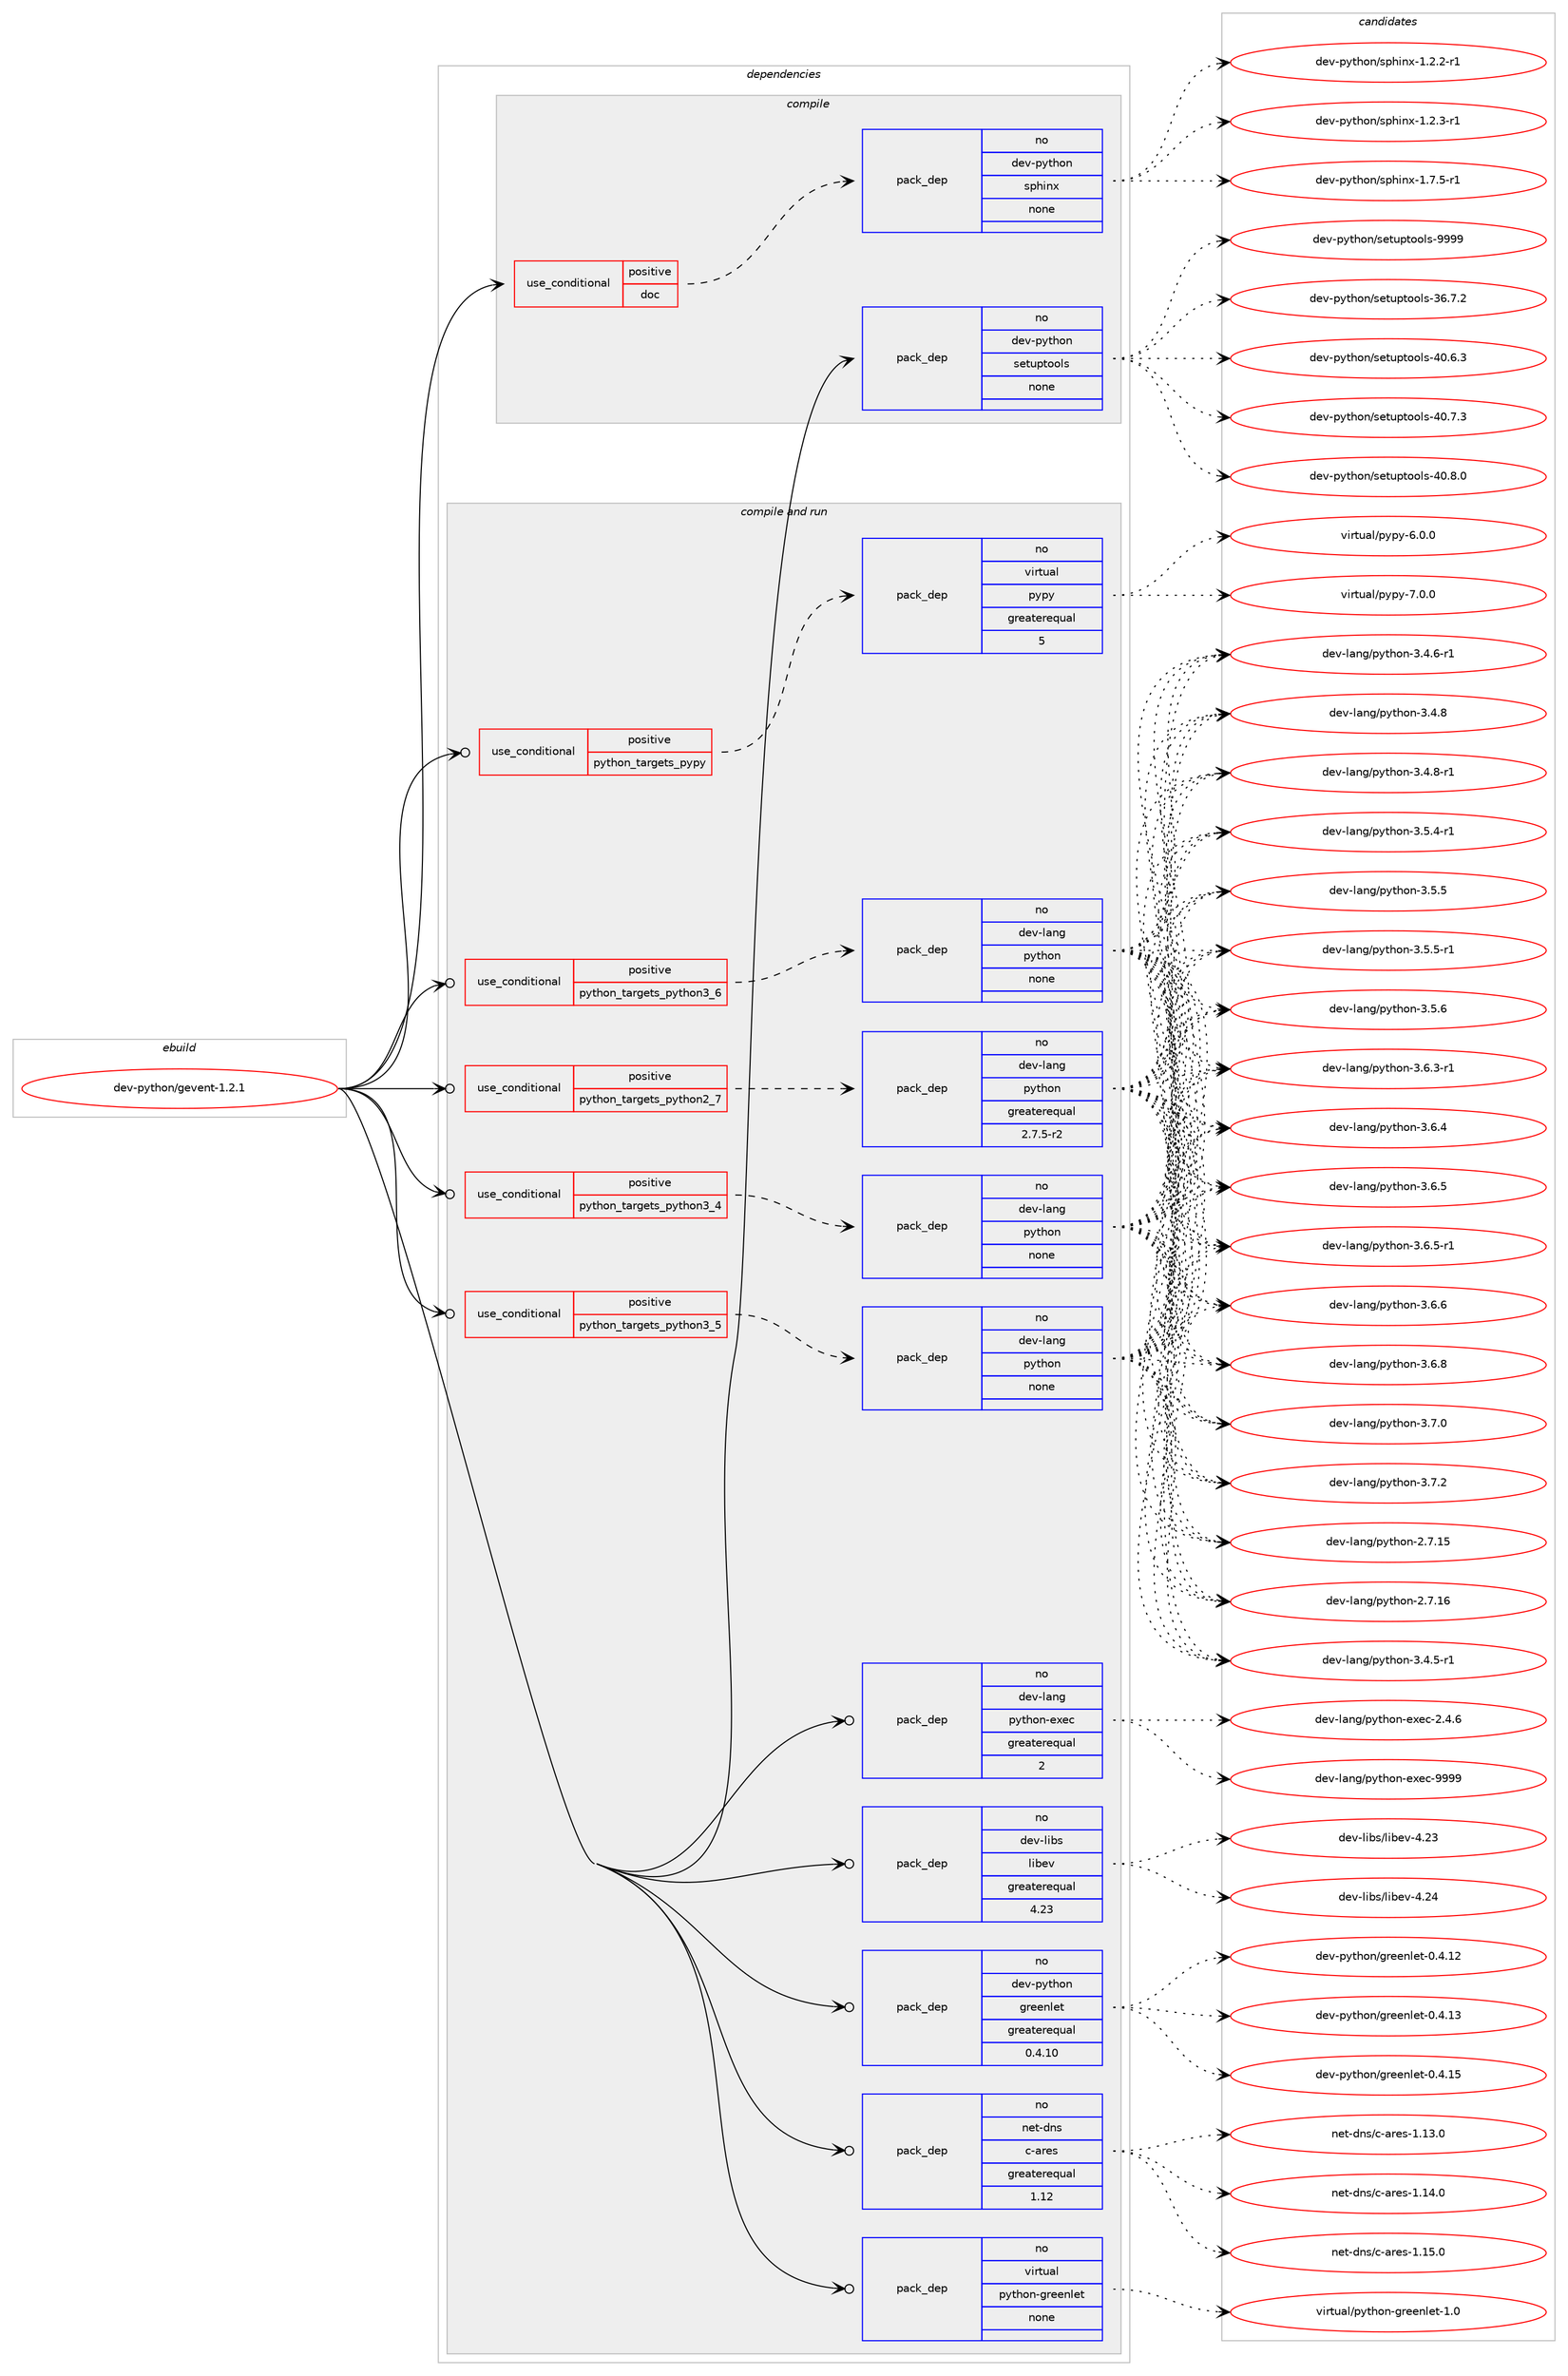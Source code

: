 digraph prolog {

# *************
# Graph options
# *************

newrank=true;
concentrate=true;
compound=true;
graph [rankdir=LR,fontname=Helvetica,fontsize=10,ranksep=1.5];#, ranksep=2.5, nodesep=0.2];
edge  [arrowhead=vee];
node  [fontname=Helvetica,fontsize=10];

# **********
# The ebuild
# **********

subgraph cluster_leftcol {
color=gray;
rank=same;
label=<<i>ebuild</i>>;
id [label="dev-python/gevent-1.2.1", color=red, width=4, href="../dev-python/gevent-1.2.1.svg"];
}

# ****************
# The dependencies
# ****************

subgraph cluster_midcol {
color=gray;
label=<<i>dependencies</i>>;
subgraph cluster_compile {
fillcolor="#eeeeee";
style=filled;
label=<<i>compile</i>>;
subgraph cond374883 {
dependency1410938 [label=<<TABLE BORDER="0" CELLBORDER="1" CELLSPACING="0" CELLPADDING="4"><TR><TD ROWSPAN="3" CELLPADDING="10">use_conditional</TD></TR><TR><TD>positive</TD></TR><TR><TD>doc</TD></TR></TABLE>>, shape=none, color=red];
subgraph pack1012796 {
dependency1410939 [label=<<TABLE BORDER="0" CELLBORDER="1" CELLSPACING="0" CELLPADDING="4" WIDTH="220"><TR><TD ROWSPAN="6" CELLPADDING="30">pack_dep</TD></TR><TR><TD WIDTH="110">no</TD></TR><TR><TD>dev-python</TD></TR><TR><TD>sphinx</TD></TR><TR><TD>none</TD></TR><TR><TD></TD></TR></TABLE>>, shape=none, color=blue];
}
dependency1410938:e -> dependency1410939:w [weight=20,style="dashed",arrowhead="vee"];
}
id:e -> dependency1410938:w [weight=20,style="solid",arrowhead="vee"];
subgraph pack1012797 {
dependency1410940 [label=<<TABLE BORDER="0" CELLBORDER="1" CELLSPACING="0" CELLPADDING="4" WIDTH="220"><TR><TD ROWSPAN="6" CELLPADDING="30">pack_dep</TD></TR><TR><TD WIDTH="110">no</TD></TR><TR><TD>dev-python</TD></TR><TR><TD>setuptools</TD></TR><TR><TD>none</TD></TR><TR><TD></TD></TR></TABLE>>, shape=none, color=blue];
}
id:e -> dependency1410940:w [weight=20,style="solid",arrowhead="vee"];
}
subgraph cluster_compileandrun {
fillcolor="#eeeeee";
style=filled;
label=<<i>compile and run</i>>;
subgraph cond374884 {
dependency1410941 [label=<<TABLE BORDER="0" CELLBORDER="1" CELLSPACING="0" CELLPADDING="4"><TR><TD ROWSPAN="3" CELLPADDING="10">use_conditional</TD></TR><TR><TD>positive</TD></TR><TR><TD>python_targets_pypy</TD></TR></TABLE>>, shape=none, color=red];
subgraph pack1012798 {
dependency1410942 [label=<<TABLE BORDER="0" CELLBORDER="1" CELLSPACING="0" CELLPADDING="4" WIDTH="220"><TR><TD ROWSPAN="6" CELLPADDING="30">pack_dep</TD></TR><TR><TD WIDTH="110">no</TD></TR><TR><TD>virtual</TD></TR><TR><TD>pypy</TD></TR><TR><TD>greaterequal</TD></TR><TR><TD>5</TD></TR></TABLE>>, shape=none, color=blue];
}
dependency1410941:e -> dependency1410942:w [weight=20,style="dashed",arrowhead="vee"];
}
id:e -> dependency1410941:w [weight=20,style="solid",arrowhead="odotvee"];
subgraph cond374885 {
dependency1410943 [label=<<TABLE BORDER="0" CELLBORDER="1" CELLSPACING="0" CELLPADDING="4"><TR><TD ROWSPAN="3" CELLPADDING="10">use_conditional</TD></TR><TR><TD>positive</TD></TR><TR><TD>python_targets_python2_7</TD></TR></TABLE>>, shape=none, color=red];
subgraph pack1012799 {
dependency1410944 [label=<<TABLE BORDER="0" CELLBORDER="1" CELLSPACING="0" CELLPADDING="4" WIDTH="220"><TR><TD ROWSPAN="6" CELLPADDING="30">pack_dep</TD></TR><TR><TD WIDTH="110">no</TD></TR><TR><TD>dev-lang</TD></TR><TR><TD>python</TD></TR><TR><TD>greaterequal</TD></TR><TR><TD>2.7.5-r2</TD></TR></TABLE>>, shape=none, color=blue];
}
dependency1410943:e -> dependency1410944:w [weight=20,style="dashed",arrowhead="vee"];
}
id:e -> dependency1410943:w [weight=20,style="solid",arrowhead="odotvee"];
subgraph cond374886 {
dependency1410945 [label=<<TABLE BORDER="0" CELLBORDER="1" CELLSPACING="0" CELLPADDING="4"><TR><TD ROWSPAN="3" CELLPADDING="10">use_conditional</TD></TR><TR><TD>positive</TD></TR><TR><TD>python_targets_python3_4</TD></TR></TABLE>>, shape=none, color=red];
subgraph pack1012800 {
dependency1410946 [label=<<TABLE BORDER="0" CELLBORDER="1" CELLSPACING="0" CELLPADDING="4" WIDTH="220"><TR><TD ROWSPAN="6" CELLPADDING="30">pack_dep</TD></TR><TR><TD WIDTH="110">no</TD></TR><TR><TD>dev-lang</TD></TR><TR><TD>python</TD></TR><TR><TD>none</TD></TR><TR><TD></TD></TR></TABLE>>, shape=none, color=blue];
}
dependency1410945:e -> dependency1410946:w [weight=20,style="dashed",arrowhead="vee"];
}
id:e -> dependency1410945:w [weight=20,style="solid",arrowhead="odotvee"];
subgraph cond374887 {
dependency1410947 [label=<<TABLE BORDER="0" CELLBORDER="1" CELLSPACING="0" CELLPADDING="4"><TR><TD ROWSPAN="3" CELLPADDING="10">use_conditional</TD></TR><TR><TD>positive</TD></TR><TR><TD>python_targets_python3_5</TD></TR></TABLE>>, shape=none, color=red];
subgraph pack1012801 {
dependency1410948 [label=<<TABLE BORDER="0" CELLBORDER="1" CELLSPACING="0" CELLPADDING="4" WIDTH="220"><TR><TD ROWSPAN="6" CELLPADDING="30">pack_dep</TD></TR><TR><TD WIDTH="110">no</TD></TR><TR><TD>dev-lang</TD></TR><TR><TD>python</TD></TR><TR><TD>none</TD></TR><TR><TD></TD></TR></TABLE>>, shape=none, color=blue];
}
dependency1410947:e -> dependency1410948:w [weight=20,style="dashed",arrowhead="vee"];
}
id:e -> dependency1410947:w [weight=20,style="solid",arrowhead="odotvee"];
subgraph cond374888 {
dependency1410949 [label=<<TABLE BORDER="0" CELLBORDER="1" CELLSPACING="0" CELLPADDING="4"><TR><TD ROWSPAN="3" CELLPADDING="10">use_conditional</TD></TR><TR><TD>positive</TD></TR><TR><TD>python_targets_python3_6</TD></TR></TABLE>>, shape=none, color=red];
subgraph pack1012802 {
dependency1410950 [label=<<TABLE BORDER="0" CELLBORDER="1" CELLSPACING="0" CELLPADDING="4" WIDTH="220"><TR><TD ROWSPAN="6" CELLPADDING="30">pack_dep</TD></TR><TR><TD WIDTH="110">no</TD></TR><TR><TD>dev-lang</TD></TR><TR><TD>python</TD></TR><TR><TD>none</TD></TR><TR><TD></TD></TR></TABLE>>, shape=none, color=blue];
}
dependency1410949:e -> dependency1410950:w [weight=20,style="dashed",arrowhead="vee"];
}
id:e -> dependency1410949:w [weight=20,style="solid",arrowhead="odotvee"];
subgraph pack1012803 {
dependency1410951 [label=<<TABLE BORDER="0" CELLBORDER="1" CELLSPACING="0" CELLPADDING="4" WIDTH="220"><TR><TD ROWSPAN="6" CELLPADDING="30">pack_dep</TD></TR><TR><TD WIDTH="110">no</TD></TR><TR><TD>dev-lang</TD></TR><TR><TD>python-exec</TD></TR><TR><TD>greaterequal</TD></TR><TR><TD>2</TD></TR></TABLE>>, shape=none, color=blue];
}
id:e -> dependency1410951:w [weight=20,style="solid",arrowhead="odotvee"];
subgraph pack1012804 {
dependency1410952 [label=<<TABLE BORDER="0" CELLBORDER="1" CELLSPACING="0" CELLPADDING="4" WIDTH="220"><TR><TD ROWSPAN="6" CELLPADDING="30">pack_dep</TD></TR><TR><TD WIDTH="110">no</TD></TR><TR><TD>dev-libs</TD></TR><TR><TD>libev</TD></TR><TR><TD>greaterequal</TD></TR><TR><TD>4.23</TD></TR></TABLE>>, shape=none, color=blue];
}
id:e -> dependency1410952:w [weight=20,style="solid",arrowhead="odotvee"];
subgraph pack1012805 {
dependency1410953 [label=<<TABLE BORDER="0" CELLBORDER="1" CELLSPACING="0" CELLPADDING="4" WIDTH="220"><TR><TD ROWSPAN="6" CELLPADDING="30">pack_dep</TD></TR><TR><TD WIDTH="110">no</TD></TR><TR><TD>dev-python</TD></TR><TR><TD>greenlet</TD></TR><TR><TD>greaterequal</TD></TR><TR><TD>0.4.10</TD></TR></TABLE>>, shape=none, color=blue];
}
id:e -> dependency1410953:w [weight=20,style="solid",arrowhead="odotvee"];
subgraph pack1012806 {
dependency1410954 [label=<<TABLE BORDER="0" CELLBORDER="1" CELLSPACING="0" CELLPADDING="4" WIDTH="220"><TR><TD ROWSPAN="6" CELLPADDING="30">pack_dep</TD></TR><TR><TD WIDTH="110">no</TD></TR><TR><TD>net-dns</TD></TR><TR><TD>c-ares</TD></TR><TR><TD>greaterequal</TD></TR><TR><TD>1.12</TD></TR></TABLE>>, shape=none, color=blue];
}
id:e -> dependency1410954:w [weight=20,style="solid",arrowhead="odotvee"];
subgraph pack1012807 {
dependency1410955 [label=<<TABLE BORDER="0" CELLBORDER="1" CELLSPACING="0" CELLPADDING="4" WIDTH="220"><TR><TD ROWSPAN="6" CELLPADDING="30">pack_dep</TD></TR><TR><TD WIDTH="110">no</TD></TR><TR><TD>virtual</TD></TR><TR><TD>python-greenlet</TD></TR><TR><TD>none</TD></TR><TR><TD></TD></TR></TABLE>>, shape=none, color=blue];
}
id:e -> dependency1410955:w [weight=20,style="solid",arrowhead="odotvee"];
}
subgraph cluster_run {
fillcolor="#eeeeee";
style=filled;
label=<<i>run</i>>;
}
}

# **************
# The candidates
# **************

subgraph cluster_choices {
rank=same;
color=gray;
label=<<i>candidates</i>>;

subgraph choice1012796 {
color=black;
nodesep=1;
choice10010111845112121116104111110471151121041051101204549465046504511449 [label="dev-python/sphinx-1.2.2-r1", color=red, width=4,href="../dev-python/sphinx-1.2.2-r1.svg"];
choice10010111845112121116104111110471151121041051101204549465046514511449 [label="dev-python/sphinx-1.2.3-r1", color=red, width=4,href="../dev-python/sphinx-1.2.3-r1.svg"];
choice10010111845112121116104111110471151121041051101204549465546534511449 [label="dev-python/sphinx-1.7.5-r1", color=red, width=4,href="../dev-python/sphinx-1.7.5-r1.svg"];
dependency1410939:e -> choice10010111845112121116104111110471151121041051101204549465046504511449:w [style=dotted,weight="100"];
dependency1410939:e -> choice10010111845112121116104111110471151121041051101204549465046514511449:w [style=dotted,weight="100"];
dependency1410939:e -> choice10010111845112121116104111110471151121041051101204549465546534511449:w [style=dotted,weight="100"];
}
subgraph choice1012797 {
color=black;
nodesep=1;
choice100101118451121211161041111104711510111611711211611111110811545515446554650 [label="dev-python/setuptools-36.7.2", color=red, width=4,href="../dev-python/setuptools-36.7.2.svg"];
choice100101118451121211161041111104711510111611711211611111110811545524846544651 [label="dev-python/setuptools-40.6.3", color=red, width=4,href="../dev-python/setuptools-40.6.3.svg"];
choice100101118451121211161041111104711510111611711211611111110811545524846554651 [label="dev-python/setuptools-40.7.3", color=red, width=4,href="../dev-python/setuptools-40.7.3.svg"];
choice100101118451121211161041111104711510111611711211611111110811545524846564648 [label="dev-python/setuptools-40.8.0", color=red, width=4,href="../dev-python/setuptools-40.8.0.svg"];
choice10010111845112121116104111110471151011161171121161111111081154557575757 [label="dev-python/setuptools-9999", color=red, width=4,href="../dev-python/setuptools-9999.svg"];
dependency1410940:e -> choice100101118451121211161041111104711510111611711211611111110811545515446554650:w [style=dotted,weight="100"];
dependency1410940:e -> choice100101118451121211161041111104711510111611711211611111110811545524846544651:w [style=dotted,weight="100"];
dependency1410940:e -> choice100101118451121211161041111104711510111611711211611111110811545524846554651:w [style=dotted,weight="100"];
dependency1410940:e -> choice100101118451121211161041111104711510111611711211611111110811545524846564648:w [style=dotted,weight="100"];
dependency1410940:e -> choice10010111845112121116104111110471151011161171121161111111081154557575757:w [style=dotted,weight="100"];
}
subgraph choice1012798 {
color=black;
nodesep=1;
choice1181051141161179710847112121112121455446484648 [label="virtual/pypy-6.0.0", color=red, width=4,href="../virtual/pypy-6.0.0.svg"];
choice1181051141161179710847112121112121455546484648 [label="virtual/pypy-7.0.0", color=red, width=4,href="../virtual/pypy-7.0.0.svg"];
dependency1410942:e -> choice1181051141161179710847112121112121455446484648:w [style=dotted,weight="100"];
dependency1410942:e -> choice1181051141161179710847112121112121455546484648:w [style=dotted,weight="100"];
}
subgraph choice1012799 {
color=black;
nodesep=1;
choice10010111845108971101034711212111610411111045504655464953 [label="dev-lang/python-2.7.15", color=red, width=4,href="../dev-lang/python-2.7.15.svg"];
choice10010111845108971101034711212111610411111045504655464954 [label="dev-lang/python-2.7.16", color=red, width=4,href="../dev-lang/python-2.7.16.svg"];
choice1001011184510897110103471121211161041111104551465246534511449 [label="dev-lang/python-3.4.5-r1", color=red, width=4,href="../dev-lang/python-3.4.5-r1.svg"];
choice1001011184510897110103471121211161041111104551465246544511449 [label="dev-lang/python-3.4.6-r1", color=red, width=4,href="../dev-lang/python-3.4.6-r1.svg"];
choice100101118451089711010347112121116104111110455146524656 [label="dev-lang/python-3.4.8", color=red, width=4,href="../dev-lang/python-3.4.8.svg"];
choice1001011184510897110103471121211161041111104551465246564511449 [label="dev-lang/python-3.4.8-r1", color=red, width=4,href="../dev-lang/python-3.4.8-r1.svg"];
choice1001011184510897110103471121211161041111104551465346524511449 [label="dev-lang/python-3.5.4-r1", color=red, width=4,href="../dev-lang/python-3.5.4-r1.svg"];
choice100101118451089711010347112121116104111110455146534653 [label="dev-lang/python-3.5.5", color=red, width=4,href="../dev-lang/python-3.5.5.svg"];
choice1001011184510897110103471121211161041111104551465346534511449 [label="dev-lang/python-3.5.5-r1", color=red, width=4,href="../dev-lang/python-3.5.5-r1.svg"];
choice100101118451089711010347112121116104111110455146534654 [label="dev-lang/python-3.5.6", color=red, width=4,href="../dev-lang/python-3.5.6.svg"];
choice1001011184510897110103471121211161041111104551465446514511449 [label="dev-lang/python-3.6.3-r1", color=red, width=4,href="../dev-lang/python-3.6.3-r1.svg"];
choice100101118451089711010347112121116104111110455146544652 [label="dev-lang/python-3.6.4", color=red, width=4,href="../dev-lang/python-3.6.4.svg"];
choice100101118451089711010347112121116104111110455146544653 [label="dev-lang/python-3.6.5", color=red, width=4,href="../dev-lang/python-3.6.5.svg"];
choice1001011184510897110103471121211161041111104551465446534511449 [label="dev-lang/python-3.6.5-r1", color=red, width=4,href="../dev-lang/python-3.6.5-r1.svg"];
choice100101118451089711010347112121116104111110455146544654 [label="dev-lang/python-3.6.6", color=red, width=4,href="../dev-lang/python-3.6.6.svg"];
choice100101118451089711010347112121116104111110455146544656 [label="dev-lang/python-3.6.8", color=red, width=4,href="../dev-lang/python-3.6.8.svg"];
choice100101118451089711010347112121116104111110455146554648 [label="dev-lang/python-3.7.0", color=red, width=4,href="../dev-lang/python-3.7.0.svg"];
choice100101118451089711010347112121116104111110455146554650 [label="dev-lang/python-3.7.2", color=red, width=4,href="../dev-lang/python-3.7.2.svg"];
dependency1410944:e -> choice10010111845108971101034711212111610411111045504655464953:w [style=dotted,weight="100"];
dependency1410944:e -> choice10010111845108971101034711212111610411111045504655464954:w [style=dotted,weight="100"];
dependency1410944:e -> choice1001011184510897110103471121211161041111104551465246534511449:w [style=dotted,weight="100"];
dependency1410944:e -> choice1001011184510897110103471121211161041111104551465246544511449:w [style=dotted,weight="100"];
dependency1410944:e -> choice100101118451089711010347112121116104111110455146524656:w [style=dotted,weight="100"];
dependency1410944:e -> choice1001011184510897110103471121211161041111104551465246564511449:w [style=dotted,weight="100"];
dependency1410944:e -> choice1001011184510897110103471121211161041111104551465346524511449:w [style=dotted,weight="100"];
dependency1410944:e -> choice100101118451089711010347112121116104111110455146534653:w [style=dotted,weight="100"];
dependency1410944:e -> choice1001011184510897110103471121211161041111104551465346534511449:w [style=dotted,weight="100"];
dependency1410944:e -> choice100101118451089711010347112121116104111110455146534654:w [style=dotted,weight="100"];
dependency1410944:e -> choice1001011184510897110103471121211161041111104551465446514511449:w [style=dotted,weight="100"];
dependency1410944:e -> choice100101118451089711010347112121116104111110455146544652:w [style=dotted,weight="100"];
dependency1410944:e -> choice100101118451089711010347112121116104111110455146544653:w [style=dotted,weight="100"];
dependency1410944:e -> choice1001011184510897110103471121211161041111104551465446534511449:w [style=dotted,weight="100"];
dependency1410944:e -> choice100101118451089711010347112121116104111110455146544654:w [style=dotted,weight="100"];
dependency1410944:e -> choice100101118451089711010347112121116104111110455146544656:w [style=dotted,weight="100"];
dependency1410944:e -> choice100101118451089711010347112121116104111110455146554648:w [style=dotted,weight="100"];
dependency1410944:e -> choice100101118451089711010347112121116104111110455146554650:w [style=dotted,weight="100"];
}
subgraph choice1012800 {
color=black;
nodesep=1;
choice10010111845108971101034711212111610411111045504655464953 [label="dev-lang/python-2.7.15", color=red, width=4,href="../dev-lang/python-2.7.15.svg"];
choice10010111845108971101034711212111610411111045504655464954 [label="dev-lang/python-2.7.16", color=red, width=4,href="../dev-lang/python-2.7.16.svg"];
choice1001011184510897110103471121211161041111104551465246534511449 [label="dev-lang/python-3.4.5-r1", color=red, width=4,href="../dev-lang/python-3.4.5-r1.svg"];
choice1001011184510897110103471121211161041111104551465246544511449 [label="dev-lang/python-3.4.6-r1", color=red, width=4,href="../dev-lang/python-3.4.6-r1.svg"];
choice100101118451089711010347112121116104111110455146524656 [label="dev-lang/python-3.4.8", color=red, width=4,href="../dev-lang/python-3.4.8.svg"];
choice1001011184510897110103471121211161041111104551465246564511449 [label="dev-lang/python-3.4.8-r1", color=red, width=4,href="../dev-lang/python-3.4.8-r1.svg"];
choice1001011184510897110103471121211161041111104551465346524511449 [label="dev-lang/python-3.5.4-r1", color=red, width=4,href="../dev-lang/python-3.5.4-r1.svg"];
choice100101118451089711010347112121116104111110455146534653 [label="dev-lang/python-3.5.5", color=red, width=4,href="../dev-lang/python-3.5.5.svg"];
choice1001011184510897110103471121211161041111104551465346534511449 [label="dev-lang/python-3.5.5-r1", color=red, width=4,href="../dev-lang/python-3.5.5-r1.svg"];
choice100101118451089711010347112121116104111110455146534654 [label="dev-lang/python-3.5.6", color=red, width=4,href="../dev-lang/python-3.5.6.svg"];
choice1001011184510897110103471121211161041111104551465446514511449 [label="dev-lang/python-3.6.3-r1", color=red, width=4,href="../dev-lang/python-3.6.3-r1.svg"];
choice100101118451089711010347112121116104111110455146544652 [label="dev-lang/python-3.6.4", color=red, width=4,href="../dev-lang/python-3.6.4.svg"];
choice100101118451089711010347112121116104111110455146544653 [label="dev-lang/python-3.6.5", color=red, width=4,href="../dev-lang/python-3.6.5.svg"];
choice1001011184510897110103471121211161041111104551465446534511449 [label="dev-lang/python-3.6.5-r1", color=red, width=4,href="../dev-lang/python-3.6.5-r1.svg"];
choice100101118451089711010347112121116104111110455146544654 [label="dev-lang/python-3.6.6", color=red, width=4,href="../dev-lang/python-3.6.6.svg"];
choice100101118451089711010347112121116104111110455146544656 [label="dev-lang/python-3.6.8", color=red, width=4,href="../dev-lang/python-3.6.8.svg"];
choice100101118451089711010347112121116104111110455146554648 [label="dev-lang/python-3.7.0", color=red, width=4,href="../dev-lang/python-3.7.0.svg"];
choice100101118451089711010347112121116104111110455146554650 [label="dev-lang/python-3.7.2", color=red, width=4,href="../dev-lang/python-3.7.2.svg"];
dependency1410946:e -> choice10010111845108971101034711212111610411111045504655464953:w [style=dotted,weight="100"];
dependency1410946:e -> choice10010111845108971101034711212111610411111045504655464954:w [style=dotted,weight="100"];
dependency1410946:e -> choice1001011184510897110103471121211161041111104551465246534511449:w [style=dotted,weight="100"];
dependency1410946:e -> choice1001011184510897110103471121211161041111104551465246544511449:w [style=dotted,weight="100"];
dependency1410946:e -> choice100101118451089711010347112121116104111110455146524656:w [style=dotted,weight="100"];
dependency1410946:e -> choice1001011184510897110103471121211161041111104551465246564511449:w [style=dotted,weight="100"];
dependency1410946:e -> choice1001011184510897110103471121211161041111104551465346524511449:w [style=dotted,weight="100"];
dependency1410946:e -> choice100101118451089711010347112121116104111110455146534653:w [style=dotted,weight="100"];
dependency1410946:e -> choice1001011184510897110103471121211161041111104551465346534511449:w [style=dotted,weight="100"];
dependency1410946:e -> choice100101118451089711010347112121116104111110455146534654:w [style=dotted,weight="100"];
dependency1410946:e -> choice1001011184510897110103471121211161041111104551465446514511449:w [style=dotted,weight="100"];
dependency1410946:e -> choice100101118451089711010347112121116104111110455146544652:w [style=dotted,weight="100"];
dependency1410946:e -> choice100101118451089711010347112121116104111110455146544653:w [style=dotted,weight="100"];
dependency1410946:e -> choice1001011184510897110103471121211161041111104551465446534511449:w [style=dotted,weight="100"];
dependency1410946:e -> choice100101118451089711010347112121116104111110455146544654:w [style=dotted,weight="100"];
dependency1410946:e -> choice100101118451089711010347112121116104111110455146544656:w [style=dotted,weight="100"];
dependency1410946:e -> choice100101118451089711010347112121116104111110455146554648:w [style=dotted,weight="100"];
dependency1410946:e -> choice100101118451089711010347112121116104111110455146554650:w [style=dotted,weight="100"];
}
subgraph choice1012801 {
color=black;
nodesep=1;
choice10010111845108971101034711212111610411111045504655464953 [label="dev-lang/python-2.7.15", color=red, width=4,href="../dev-lang/python-2.7.15.svg"];
choice10010111845108971101034711212111610411111045504655464954 [label="dev-lang/python-2.7.16", color=red, width=4,href="../dev-lang/python-2.7.16.svg"];
choice1001011184510897110103471121211161041111104551465246534511449 [label="dev-lang/python-3.4.5-r1", color=red, width=4,href="../dev-lang/python-3.4.5-r1.svg"];
choice1001011184510897110103471121211161041111104551465246544511449 [label="dev-lang/python-3.4.6-r1", color=red, width=4,href="../dev-lang/python-3.4.6-r1.svg"];
choice100101118451089711010347112121116104111110455146524656 [label="dev-lang/python-3.4.8", color=red, width=4,href="../dev-lang/python-3.4.8.svg"];
choice1001011184510897110103471121211161041111104551465246564511449 [label="dev-lang/python-3.4.8-r1", color=red, width=4,href="../dev-lang/python-3.4.8-r1.svg"];
choice1001011184510897110103471121211161041111104551465346524511449 [label="dev-lang/python-3.5.4-r1", color=red, width=4,href="../dev-lang/python-3.5.4-r1.svg"];
choice100101118451089711010347112121116104111110455146534653 [label="dev-lang/python-3.5.5", color=red, width=4,href="../dev-lang/python-3.5.5.svg"];
choice1001011184510897110103471121211161041111104551465346534511449 [label="dev-lang/python-3.5.5-r1", color=red, width=4,href="../dev-lang/python-3.5.5-r1.svg"];
choice100101118451089711010347112121116104111110455146534654 [label="dev-lang/python-3.5.6", color=red, width=4,href="../dev-lang/python-3.5.6.svg"];
choice1001011184510897110103471121211161041111104551465446514511449 [label="dev-lang/python-3.6.3-r1", color=red, width=4,href="../dev-lang/python-3.6.3-r1.svg"];
choice100101118451089711010347112121116104111110455146544652 [label="dev-lang/python-3.6.4", color=red, width=4,href="../dev-lang/python-3.6.4.svg"];
choice100101118451089711010347112121116104111110455146544653 [label="dev-lang/python-3.6.5", color=red, width=4,href="../dev-lang/python-3.6.5.svg"];
choice1001011184510897110103471121211161041111104551465446534511449 [label="dev-lang/python-3.6.5-r1", color=red, width=4,href="../dev-lang/python-3.6.5-r1.svg"];
choice100101118451089711010347112121116104111110455146544654 [label="dev-lang/python-3.6.6", color=red, width=4,href="../dev-lang/python-3.6.6.svg"];
choice100101118451089711010347112121116104111110455146544656 [label="dev-lang/python-3.6.8", color=red, width=4,href="../dev-lang/python-3.6.8.svg"];
choice100101118451089711010347112121116104111110455146554648 [label="dev-lang/python-3.7.0", color=red, width=4,href="../dev-lang/python-3.7.0.svg"];
choice100101118451089711010347112121116104111110455146554650 [label="dev-lang/python-3.7.2", color=red, width=4,href="../dev-lang/python-3.7.2.svg"];
dependency1410948:e -> choice10010111845108971101034711212111610411111045504655464953:w [style=dotted,weight="100"];
dependency1410948:e -> choice10010111845108971101034711212111610411111045504655464954:w [style=dotted,weight="100"];
dependency1410948:e -> choice1001011184510897110103471121211161041111104551465246534511449:w [style=dotted,weight="100"];
dependency1410948:e -> choice1001011184510897110103471121211161041111104551465246544511449:w [style=dotted,weight="100"];
dependency1410948:e -> choice100101118451089711010347112121116104111110455146524656:w [style=dotted,weight="100"];
dependency1410948:e -> choice1001011184510897110103471121211161041111104551465246564511449:w [style=dotted,weight="100"];
dependency1410948:e -> choice1001011184510897110103471121211161041111104551465346524511449:w [style=dotted,weight="100"];
dependency1410948:e -> choice100101118451089711010347112121116104111110455146534653:w [style=dotted,weight="100"];
dependency1410948:e -> choice1001011184510897110103471121211161041111104551465346534511449:w [style=dotted,weight="100"];
dependency1410948:e -> choice100101118451089711010347112121116104111110455146534654:w [style=dotted,weight="100"];
dependency1410948:e -> choice1001011184510897110103471121211161041111104551465446514511449:w [style=dotted,weight="100"];
dependency1410948:e -> choice100101118451089711010347112121116104111110455146544652:w [style=dotted,weight="100"];
dependency1410948:e -> choice100101118451089711010347112121116104111110455146544653:w [style=dotted,weight="100"];
dependency1410948:e -> choice1001011184510897110103471121211161041111104551465446534511449:w [style=dotted,weight="100"];
dependency1410948:e -> choice100101118451089711010347112121116104111110455146544654:w [style=dotted,weight="100"];
dependency1410948:e -> choice100101118451089711010347112121116104111110455146544656:w [style=dotted,weight="100"];
dependency1410948:e -> choice100101118451089711010347112121116104111110455146554648:w [style=dotted,weight="100"];
dependency1410948:e -> choice100101118451089711010347112121116104111110455146554650:w [style=dotted,weight="100"];
}
subgraph choice1012802 {
color=black;
nodesep=1;
choice10010111845108971101034711212111610411111045504655464953 [label="dev-lang/python-2.7.15", color=red, width=4,href="../dev-lang/python-2.7.15.svg"];
choice10010111845108971101034711212111610411111045504655464954 [label="dev-lang/python-2.7.16", color=red, width=4,href="../dev-lang/python-2.7.16.svg"];
choice1001011184510897110103471121211161041111104551465246534511449 [label="dev-lang/python-3.4.5-r1", color=red, width=4,href="../dev-lang/python-3.4.5-r1.svg"];
choice1001011184510897110103471121211161041111104551465246544511449 [label="dev-lang/python-3.4.6-r1", color=red, width=4,href="../dev-lang/python-3.4.6-r1.svg"];
choice100101118451089711010347112121116104111110455146524656 [label="dev-lang/python-3.4.8", color=red, width=4,href="../dev-lang/python-3.4.8.svg"];
choice1001011184510897110103471121211161041111104551465246564511449 [label="dev-lang/python-3.4.8-r1", color=red, width=4,href="../dev-lang/python-3.4.8-r1.svg"];
choice1001011184510897110103471121211161041111104551465346524511449 [label="dev-lang/python-3.5.4-r1", color=red, width=4,href="../dev-lang/python-3.5.4-r1.svg"];
choice100101118451089711010347112121116104111110455146534653 [label="dev-lang/python-3.5.5", color=red, width=4,href="../dev-lang/python-3.5.5.svg"];
choice1001011184510897110103471121211161041111104551465346534511449 [label="dev-lang/python-3.5.5-r1", color=red, width=4,href="../dev-lang/python-3.5.5-r1.svg"];
choice100101118451089711010347112121116104111110455146534654 [label="dev-lang/python-3.5.6", color=red, width=4,href="../dev-lang/python-3.5.6.svg"];
choice1001011184510897110103471121211161041111104551465446514511449 [label="dev-lang/python-3.6.3-r1", color=red, width=4,href="../dev-lang/python-3.6.3-r1.svg"];
choice100101118451089711010347112121116104111110455146544652 [label="dev-lang/python-3.6.4", color=red, width=4,href="../dev-lang/python-3.6.4.svg"];
choice100101118451089711010347112121116104111110455146544653 [label="dev-lang/python-3.6.5", color=red, width=4,href="../dev-lang/python-3.6.5.svg"];
choice1001011184510897110103471121211161041111104551465446534511449 [label="dev-lang/python-3.6.5-r1", color=red, width=4,href="../dev-lang/python-3.6.5-r1.svg"];
choice100101118451089711010347112121116104111110455146544654 [label="dev-lang/python-3.6.6", color=red, width=4,href="../dev-lang/python-3.6.6.svg"];
choice100101118451089711010347112121116104111110455146544656 [label="dev-lang/python-3.6.8", color=red, width=4,href="../dev-lang/python-3.6.8.svg"];
choice100101118451089711010347112121116104111110455146554648 [label="dev-lang/python-3.7.0", color=red, width=4,href="../dev-lang/python-3.7.0.svg"];
choice100101118451089711010347112121116104111110455146554650 [label="dev-lang/python-3.7.2", color=red, width=4,href="../dev-lang/python-3.7.2.svg"];
dependency1410950:e -> choice10010111845108971101034711212111610411111045504655464953:w [style=dotted,weight="100"];
dependency1410950:e -> choice10010111845108971101034711212111610411111045504655464954:w [style=dotted,weight="100"];
dependency1410950:e -> choice1001011184510897110103471121211161041111104551465246534511449:w [style=dotted,weight="100"];
dependency1410950:e -> choice1001011184510897110103471121211161041111104551465246544511449:w [style=dotted,weight="100"];
dependency1410950:e -> choice100101118451089711010347112121116104111110455146524656:w [style=dotted,weight="100"];
dependency1410950:e -> choice1001011184510897110103471121211161041111104551465246564511449:w [style=dotted,weight="100"];
dependency1410950:e -> choice1001011184510897110103471121211161041111104551465346524511449:w [style=dotted,weight="100"];
dependency1410950:e -> choice100101118451089711010347112121116104111110455146534653:w [style=dotted,weight="100"];
dependency1410950:e -> choice1001011184510897110103471121211161041111104551465346534511449:w [style=dotted,weight="100"];
dependency1410950:e -> choice100101118451089711010347112121116104111110455146534654:w [style=dotted,weight="100"];
dependency1410950:e -> choice1001011184510897110103471121211161041111104551465446514511449:w [style=dotted,weight="100"];
dependency1410950:e -> choice100101118451089711010347112121116104111110455146544652:w [style=dotted,weight="100"];
dependency1410950:e -> choice100101118451089711010347112121116104111110455146544653:w [style=dotted,weight="100"];
dependency1410950:e -> choice1001011184510897110103471121211161041111104551465446534511449:w [style=dotted,weight="100"];
dependency1410950:e -> choice100101118451089711010347112121116104111110455146544654:w [style=dotted,weight="100"];
dependency1410950:e -> choice100101118451089711010347112121116104111110455146544656:w [style=dotted,weight="100"];
dependency1410950:e -> choice100101118451089711010347112121116104111110455146554648:w [style=dotted,weight="100"];
dependency1410950:e -> choice100101118451089711010347112121116104111110455146554650:w [style=dotted,weight="100"];
}
subgraph choice1012803 {
color=black;
nodesep=1;
choice1001011184510897110103471121211161041111104510112010199455046524654 [label="dev-lang/python-exec-2.4.6", color=red, width=4,href="../dev-lang/python-exec-2.4.6.svg"];
choice10010111845108971101034711212111610411111045101120101994557575757 [label="dev-lang/python-exec-9999", color=red, width=4,href="../dev-lang/python-exec-9999.svg"];
dependency1410951:e -> choice1001011184510897110103471121211161041111104510112010199455046524654:w [style=dotted,weight="100"];
dependency1410951:e -> choice10010111845108971101034711212111610411111045101120101994557575757:w [style=dotted,weight="100"];
}
subgraph choice1012804 {
color=black;
nodesep=1;
choice100101118451081059811547108105981011184552465051 [label="dev-libs/libev-4.23", color=red, width=4,href="../dev-libs/libev-4.23.svg"];
choice100101118451081059811547108105981011184552465052 [label="dev-libs/libev-4.24", color=red, width=4,href="../dev-libs/libev-4.24.svg"];
dependency1410952:e -> choice100101118451081059811547108105981011184552465051:w [style=dotted,weight="100"];
dependency1410952:e -> choice100101118451081059811547108105981011184552465052:w [style=dotted,weight="100"];
}
subgraph choice1012805 {
color=black;
nodesep=1;
choice100101118451121211161041111104710311410110111010810111645484652464950 [label="dev-python/greenlet-0.4.12", color=red, width=4,href="../dev-python/greenlet-0.4.12.svg"];
choice100101118451121211161041111104710311410110111010810111645484652464951 [label="dev-python/greenlet-0.4.13", color=red, width=4,href="../dev-python/greenlet-0.4.13.svg"];
choice100101118451121211161041111104710311410110111010810111645484652464953 [label="dev-python/greenlet-0.4.15", color=red, width=4,href="../dev-python/greenlet-0.4.15.svg"];
dependency1410953:e -> choice100101118451121211161041111104710311410110111010810111645484652464950:w [style=dotted,weight="100"];
dependency1410953:e -> choice100101118451121211161041111104710311410110111010810111645484652464951:w [style=dotted,weight="100"];
dependency1410953:e -> choice100101118451121211161041111104710311410110111010810111645484652464953:w [style=dotted,weight="100"];
}
subgraph choice1012806 {
color=black;
nodesep=1;
choice110101116451001101154799459711410111545494649514648 [label="net-dns/c-ares-1.13.0", color=red, width=4,href="../net-dns/c-ares-1.13.0.svg"];
choice110101116451001101154799459711410111545494649524648 [label="net-dns/c-ares-1.14.0", color=red, width=4,href="../net-dns/c-ares-1.14.0.svg"];
choice110101116451001101154799459711410111545494649534648 [label="net-dns/c-ares-1.15.0", color=red, width=4,href="../net-dns/c-ares-1.15.0.svg"];
dependency1410954:e -> choice110101116451001101154799459711410111545494649514648:w [style=dotted,weight="100"];
dependency1410954:e -> choice110101116451001101154799459711410111545494649524648:w [style=dotted,weight="100"];
dependency1410954:e -> choice110101116451001101154799459711410111545494649534648:w [style=dotted,weight="100"];
}
subgraph choice1012807 {
color=black;
nodesep=1;
choice11810511411611797108471121211161041111104510311410110111010810111645494648 [label="virtual/python-greenlet-1.0", color=red, width=4,href="../virtual/python-greenlet-1.0.svg"];
dependency1410955:e -> choice11810511411611797108471121211161041111104510311410110111010810111645494648:w [style=dotted,weight="100"];
}
}

}
